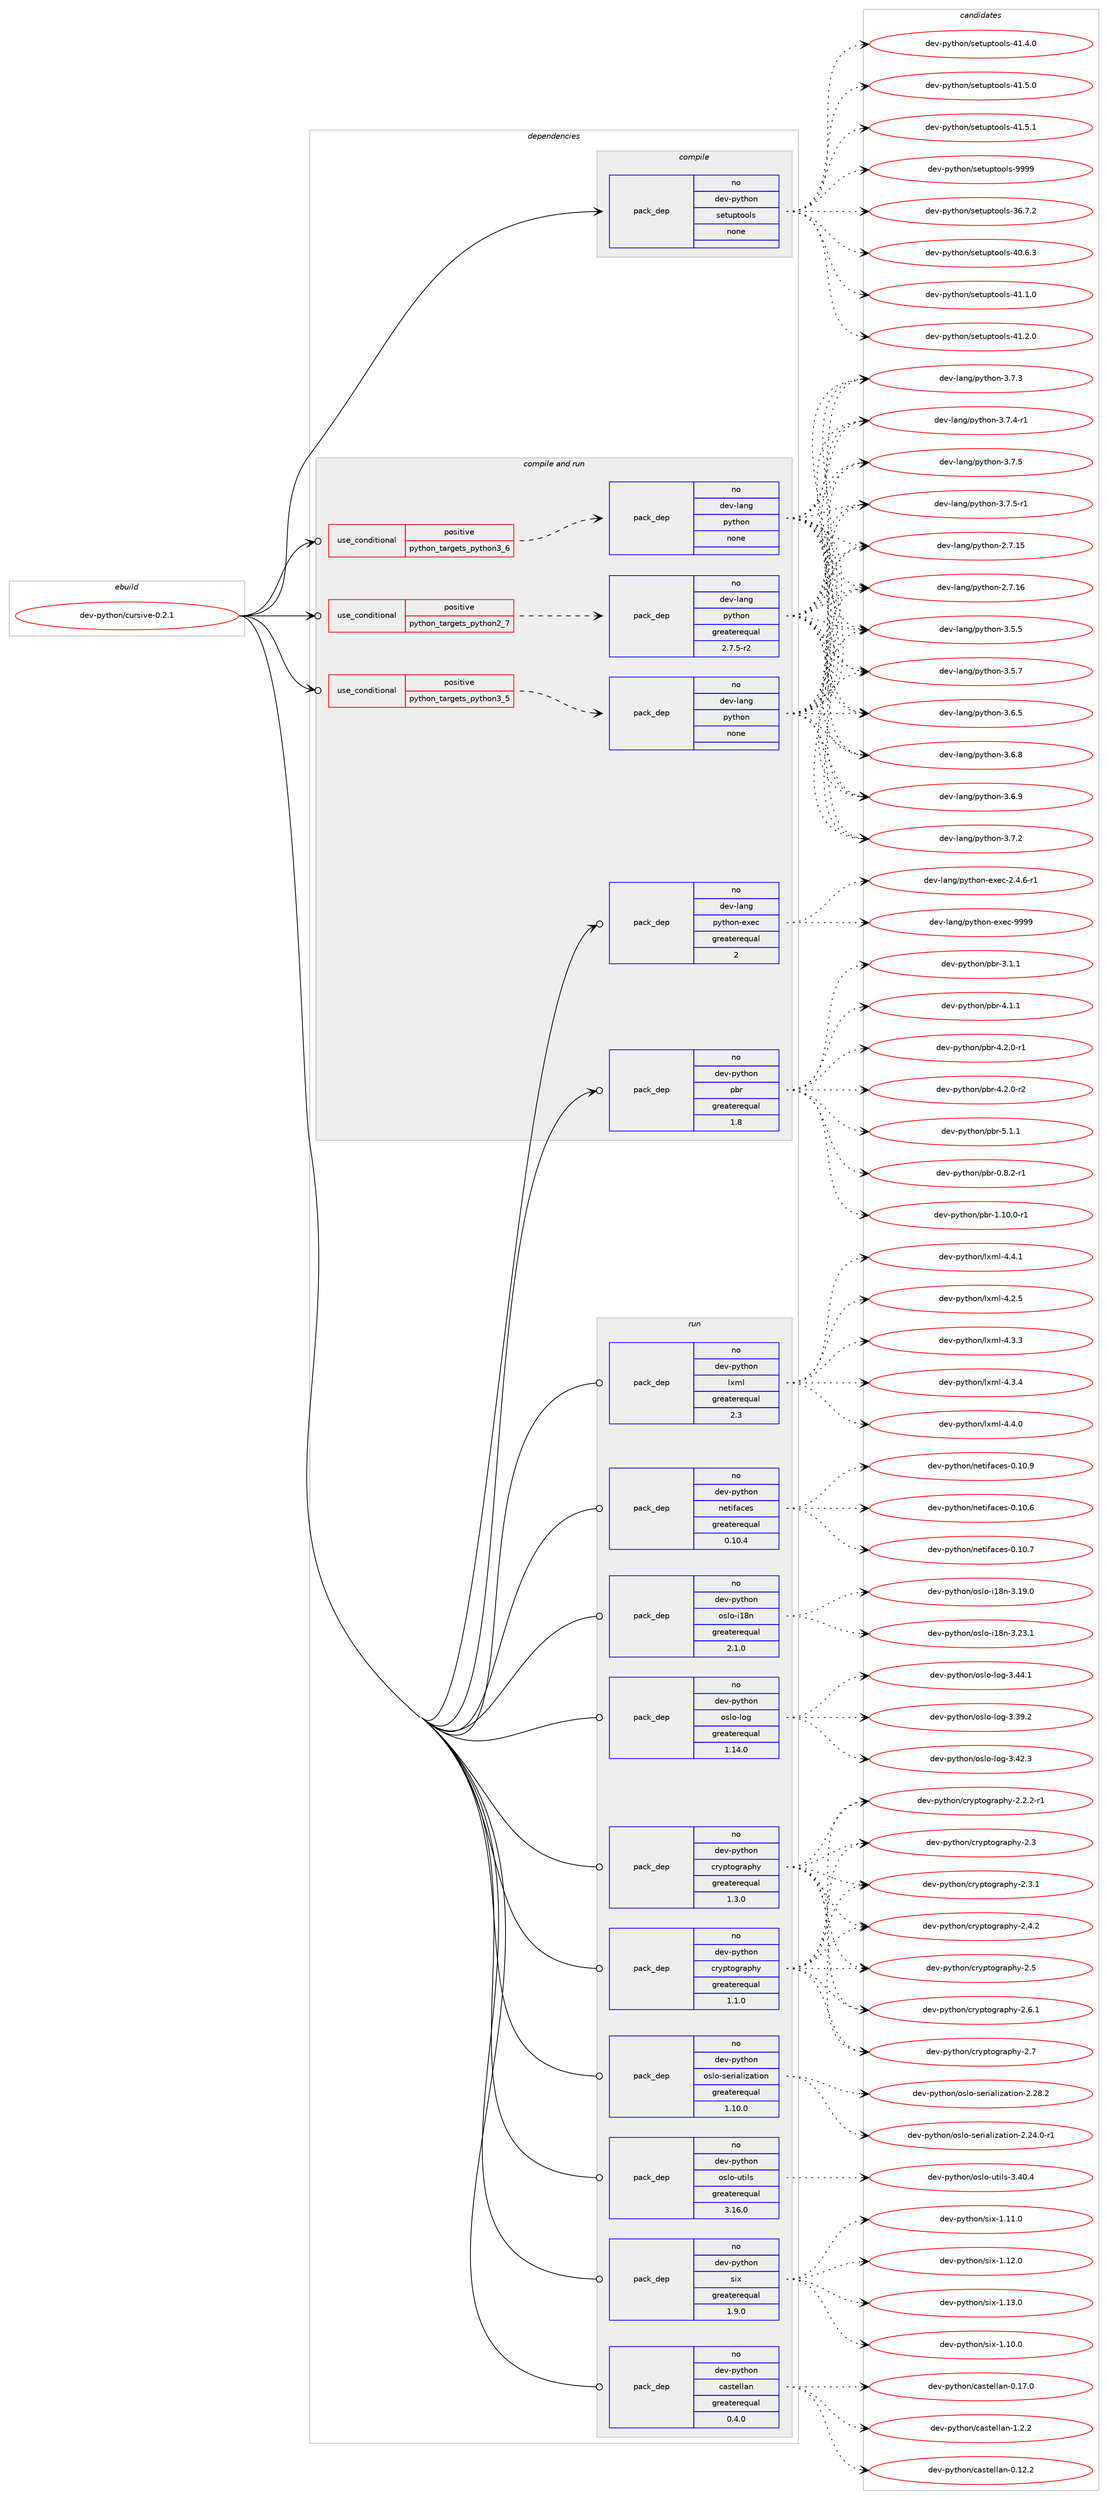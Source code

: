 digraph prolog {

# *************
# Graph options
# *************

newrank=true;
concentrate=true;
compound=true;
graph [rankdir=LR,fontname=Helvetica,fontsize=10,ranksep=1.5];#, ranksep=2.5, nodesep=0.2];
edge  [arrowhead=vee];
node  [fontname=Helvetica,fontsize=10];

# **********
# The ebuild
# **********

subgraph cluster_leftcol {
color=gray;
rank=same;
label=<<i>ebuild</i>>;
id [label="dev-python/cursive-0.2.1", color=red, width=4, href="../dev-python/cursive-0.2.1.svg"];
}

# ****************
# The dependencies
# ****************

subgraph cluster_midcol {
color=gray;
label=<<i>dependencies</i>>;
subgraph cluster_compile {
fillcolor="#eeeeee";
style=filled;
label=<<i>compile</i>>;
subgraph pack450746 {
dependency600685 [label=<<TABLE BORDER="0" CELLBORDER="1" CELLSPACING="0" CELLPADDING="4" WIDTH="220"><TR><TD ROWSPAN="6" CELLPADDING="30">pack_dep</TD></TR><TR><TD WIDTH="110">no</TD></TR><TR><TD>dev-python</TD></TR><TR><TD>setuptools</TD></TR><TR><TD>none</TD></TR><TR><TD></TD></TR></TABLE>>, shape=none, color=blue];
}
id:e -> dependency600685:w [weight=20,style="solid",arrowhead="vee"];
}
subgraph cluster_compileandrun {
fillcolor="#eeeeee";
style=filled;
label=<<i>compile and run</i>>;
subgraph cond138146 {
dependency600686 [label=<<TABLE BORDER="0" CELLBORDER="1" CELLSPACING="0" CELLPADDING="4"><TR><TD ROWSPAN="3" CELLPADDING="10">use_conditional</TD></TR><TR><TD>positive</TD></TR><TR><TD>python_targets_python2_7</TD></TR></TABLE>>, shape=none, color=red];
subgraph pack450747 {
dependency600687 [label=<<TABLE BORDER="0" CELLBORDER="1" CELLSPACING="0" CELLPADDING="4" WIDTH="220"><TR><TD ROWSPAN="6" CELLPADDING="30">pack_dep</TD></TR><TR><TD WIDTH="110">no</TD></TR><TR><TD>dev-lang</TD></TR><TR><TD>python</TD></TR><TR><TD>greaterequal</TD></TR><TR><TD>2.7.5-r2</TD></TR></TABLE>>, shape=none, color=blue];
}
dependency600686:e -> dependency600687:w [weight=20,style="dashed",arrowhead="vee"];
}
id:e -> dependency600686:w [weight=20,style="solid",arrowhead="odotvee"];
subgraph cond138147 {
dependency600688 [label=<<TABLE BORDER="0" CELLBORDER="1" CELLSPACING="0" CELLPADDING="4"><TR><TD ROWSPAN="3" CELLPADDING="10">use_conditional</TD></TR><TR><TD>positive</TD></TR><TR><TD>python_targets_python3_5</TD></TR></TABLE>>, shape=none, color=red];
subgraph pack450748 {
dependency600689 [label=<<TABLE BORDER="0" CELLBORDER="1" CELLSPACING="0" CELLPADDING="4" WIDTH="220"><TR><TD ROWSPAN="6" CELLPADDING="30">pack_dep</TD></TR><TR><TD WIDTH="110">no</TD></TR><TR><TD>dev-lang</TD></TR><TR><TD>python</TD></TR><TR><TD>none</TD></TR><TR><TD></TD></TR></TABLE>>, shape=none, color=blue];
}
dependency600688:e -> dependency600689:w [weight=20,style="dashed",arrowhead="vee"];
}
id:e -> dependency600688:w [weight=20,style="solid",arrowhead="odotvee"];
subgraph cond138148 {
dependency600690 [label=<<TABLE BORDER="0" CELLBORDER="1" CELLSPACING="0" CELLPADDING="4"><TR><TD ROWSPAN="3" CELLPADDING="10">use_conditional</TD></TR><TR><TD>positive</TD></TR><TR><TD>python_targets_python3_6</TD></TR></TABLE>>, shape=none, color=red];
subgraph pack450749 {
dependency600691 [label=<<TABLE BORDER="0" CELLBORDER="1" CELLSPACING="0" CELLPADDING="4" WIDTH="220"><TR><TD ROWSPAN="6" CELLPADDING="30">pack_dep</TD></TR><TR><TD WIDTH="110">no</TD></TR><TR><TD>dev-lang</TD></TR><TR><TD>python</TD></TR><TR><TD>none</TD></TR><TR><TD></TD></TR></TABLE>>, shape=none, color=blue];
}
dependency600690:e -> dependency600691:w [weight=20,style="dashed",arrowhead="vee"];
}
id:e -> dependency600690:w [weight=20,style="solid",arrowhead="odotvee"];
subgraph pack450750 {
dependency600692 [label=<<TABLE BORDER="0" CELLBORDER="1" CELLSPACING="0" CELLPADDING="4" WIDTH="220"><TR><TD ROWSPAN="6" CELLPADDING="30">pack_dep</TD></TR><TR><TD WIDTH="110">no</TD></TR><TR><TD>dev-lang</TD></TR><TR><TD>python-exec</TD></TR><TR><TD>greaterequal</TD></TR><TR><TD>2</TD></TR></TABLE>>, shape=none, color=blue];
}
id:e -> dependency600692:w [weight=20,style="solid",arrowhead="odotvee"];
subgraph pack450751 {
dependency600693 [label=<<TABLE BORDER="0" CELLBORDER="1" CELLSPACING="0" CELLPADDING="4" WIDTH="220"><TR><TD ROWSPAN="6" CELLPADDING="30">pack_dep</TD></TR><TR><TD WIDTH="110">no</TD></TR><TR><TD>dev-python</TD></TR><TR><TD>pbr</TD></TR><TR><TD>greaterequal</TD></TR><TR><TD>1.8</TD></TR></TABLE>>, shape=none, color=blue];
}
id:e -> dependency600693:w [weight=20,style="solid",arrowhead="odotvee"];
}
subgraph cluster_run {
fillcolor="#eeeeee";
style=filled;
label=<<i>run</i>>;
subgraph pack450752 {
dependency600694 [label=<<TABLE BORDER="0" CELLBORDER="1" CELLSPACING="0" CELLPADDING="4" WIDTH="220"><TR><TD ROWSPAN="6" CELLPADDING="30">pack_dep</TD></TR><TR><TD WIDTH="110">no</TD></TR><TR><TD>dev-python</TD></TR><TR><TD>castellan</TD></TR><TR><TD>greaterequal</TD></TR><TR><TD>0.4.0</TD></TR></TABLE>>, shape=none, color=blue];
}
id:e -> dependency600694:w [weight=20,style="solid",arrowhead="odot"];
subgraph pack450753 {
dependency600695 [label=<<TABLE BORDER="0" CELLBORDER="1" CELLSPACING="0" CELLPADDING="4" WIDTH="220"><TR><TD ROWSPAN="6" CELLPADDING="30">pack_dep</TD></TR><TR><TD WIDTH="110">no</TD></TR><TR><TD>dev-python</TD></TR><TR><TD>cryptography</TD></TR><TR><TD>greaterequal</TD></TR><TR><TD>1.1.0</TD></TR></TABLE>>, shape=none, color=blue];
}
id:e -> dependency600695:w [weight=20,style="solid",arrowhead="odot"];
subgraph pack450754 {
dependency600696 [label=<<TABLE BORDER="0" CELLBORDER="1" CELLSPACING="0" CELLPADDING="4" WIDTH="220"><TR><TD ROWSPAN="6" CELLPADDING="30">pack_dep</TD></TR><TR><TD WIDTH="110">no</TD></TR><TR><TD>dev-python</TD></TR><TR><TD>cryptography</TD></TR><TR><TD>greaterequal</TD></TR><TR><TD>1.3.0</TD></TR></TABLE>>, shape=none, color=blue];
}
id:e -> dependency600696:w [weight=20,style="solid",arrowhead="odot"];
subgraph pack450755 {
dependency600697 [label=<<TABLE BORDER="0" CELLBORDER="1" CELLSPACING="0" CELLPADDING="4" WIDTH="220"><TR><TD ROWSPAN="6" CELLPADDING="30">pack_dep</TD></TR><TR><TD WIDTH="110">no</TD></TR><TR><TD>dev-python</TD></TR><TR><TD>lxml</TD></TR><TR><TD>greaterequal</TD></TR><TR><TD>2.3</TD></TR></TABLE>>, shape=none, color=blue];
}
id:e -> dependency600697:w [weight=20,style="solid",arrowhead="odot"];
subgraph pack450756 {
dependency600698 [label=<<TABLE BORDER="0" CELLBORDER="1" CELLSPACING="0" CELLPADDING="4" WIDTH="220"><TR><TD ROWSPAN="6" CELLPADDING="30">pack_dep</TD></TR><TR><TD WIDTH="110">no</TD></TR><TR><TD>dev-python</TD></TR><TR><TD>netifaces</TD></TR><TR><TD>greaterequal</TD></TR><TR><TD>0.10.4</TD></TR></TABLE>>, shape=none, color=blue];
}
id:e -> dependency600698:w [weight=20,style="solid",arrowhead="odot"];
subgraph pack450757 {
dependency600699 [label=<<TABLE BORDER="0" CELLBORDER="1" CELLSPACING="0" CELLPADDING="4" WIDTH="220"><TR><TD ROWSPAN="6" CELLPADDING="30">pack_dep</TD></TR><TR><TD WIDTH="110">no</TD></TR><TR><TD>dev-python</TD></TR><TR><TD>oslo-i18n</TD></TR><TR><TD>greaterequal</TD></TR><TR><TD>2.1.0</TD></TR></TABLE>>, shape=none, color=blue];
}
id:e -> dependency600699:w [weight=20,style="solid",arrowhead="odot"];
subgraph pack450758 {
dependency600700 [label=<<TABLE BORDER="0" CELLBORDER="1" CELLSPACING="0" CELLPADDING="4" WIDTH="220"><TR><TD ROWSPAN="6" CELLPADDING="30">pack_dep</TD></TR><TR><TD WIDTH="110">no</TD></TR><TR><TD>dev-python</TD></TR><TR><TD>oslo-log</TD></TR><TR><TD>greaterequal</TD></TR><TR><TD>1.14.0</TD></TR></TABLE>>, shape=none, color=blue];
}
id:e -> dependency600700:w [weight=20,style="solid",arrowhead="odot"];
subgraph pack450759 {
dependency600701 [label=<<TABLE BORDER="0" CELLBORDER="1" CELLSPACING="0" CELLPADDING="4" WIDTH="220"><TR><TD ROWSPAN="6" CELLPADDING="30">pack_dep</TD></TR><TR><TD WIDTH="110">no</TD></TR><TR><TD>dev-python</TD></TR><TR><TD>oslo-serialization</TD></TR><TR><TD>greaterequal</TD></TR><TR><TD>1.10.0</TD></TR></TABLE>>, shape=none, color=blue];
}
id:e -> dependency600701:w [weight=20,style="solid",arrowhead="odot"];
subgraph pack450760 {
dependency600702 [label=<<TABLE BORDER="0" CELLBORDER="1" CELLSPACING="0" CELLPADDING="4" WIDTH="220"><TR><TD ROWSPAN="6" CELLPADDING="30">pack_dep</TD></TR><TR><TD WIDTH="110">no</TD></TR><TR><TD>dev-python</TD></TR><TR><TD>oslo-utils</TD></TR><TR><TD>greaterequal</TD></TR><TR><TD>3.16.0</TD></TR></TABLE>>, shape=none, color=blue];
}
id:e -> dependency600702:w [weight=20,style="solid",arrowhead="odot"];
subgraph pack450761 {
dependency600703 [label=<<TABLE BORDER="0" CELLBORDER="1" CELLSPACING="0" CELLPADDING="4" WIDTH="220"><TR><TD ROWSPAN="6" CELLPADDING="30">pack_dep</TD></TR><TR><TD WIDTH="110">no</TD></TR><TR><TD>dev-python</TD></TR><TR><TD>six</TD></TR><TR><TD>greaterequal</TD></TR><TR><TD>1.9.0</TD></TR></TABLE>>, shape=none, color=blue];
}
id:e -> dependency600703:w [weight=20,style="solid",arrowhead="odot"];
}
}

# **************
# The candidates
# **************

subgraph cluster_choices {
rank=same;
color=gray;
label=<<i>candidates</i>>;

subgraph choice450746 {
color=black;
nodesep=1;
choice100101118451121211161041111104711510111611711211611111110811545515446554650 [label="dev-python/setuptools-36.7.2", color=red, width=4,href="../dev-python/setuptools-36.7.2.svg"];
choice100101118451121211161041111104711510111611711211611111110811545524846544651 [label="dev-python/setuptools-40.6.3", color=red, width=4,href="../dev-python/setuptools-40.6.3.svg"];
choice100101118451121211161041111104711510111611711211611111110811545524946494648 [label="dev-python/setuptools-41.1.0", color=red, width=4,href="../dev-python/setuptools-41.1.0.svg"];
choice100101118451121211161041111104711510111611711211611111110811545524946504648 [label="dev-python/setuptools-41.2.0", color=red, width=4,href="../dev-python/setuptools-41.2.0.svg"];
choice100101118451121211161041111104711510111611711211611111110811545524946524648 [label="dev-python/setuptools-41.4.0", color=red, width=4,href="../dev-python/setuptools-41.4.0.svg"];
choice100101118451121211161041111104711510111611711211611111110811545524946534648 [label="dev-python/setuptools-41.5.0", color=red, width=4,href="../dev-python/setuptools-41.5.0.svg"];
choice100101118451121211161041111104711510111611711211611111110811545524946534649 [label="dev-python/setuptools-41.5.1", color=red, width=4,href="../dev-python/setuptools-41.5.1.svg"];
choice10010111845112121116104111110471151011161171121161111111081154557575757 [label="dev-python/setuptools-9999", color=red, width=4,href="../dev-python/setuptools-9999.svg"];
dependency600685:e -> choice100101118451121211161041111104711510111611711211611111110811545515446554650:w [style=dotted,weight="100"];
dependency600685:e -> choice100101118451121211161041111104711510111611711211611111110811545524846544651:w [style=dotted,weight="100"];
dependency600685:e -> choice100101118451121211161041111104711510111611711211611111110811545524946494648:w [style=dotted,weight="100"];
dependency600685:e -> choice100101118451121211161041111104711510111611711211611111110811545524946504648:w [style=dotted,weight="100"];
dependency600685:e -> choice100101118451121211161041111104711510111611711211611111110811545524946524648:w [style=dotted,weight="100"];
dependency600685:e -> choice100101118451121211161041111104711510111611711211611111110811545524946534648:w [style=dotted,weight="100"];
dependency600685:e -> choice100101118451121211161041111104711510111611711211611111110811545524946534649:w [style=dotted,weight="100"];
dependency600685:e -> choice10010111845112121116104111110471151011161171121161111111081154557575757:w [style=dotted,weight="100"];
}
subgraph choice450747 {
color=black;
nodesep=1;
choice10010111845108971101034711212111610411111045504655464953 [label="dev-lang/python-2.7.15", color=red, width=4,href="../dev-lang/python-2.7.15.svg"];
choice10010111845108971101034711212111610411111045504655464954 [label="dev-lang/python-2.7.16", color=red, width=4,href="../dev-lang/python-2.7.16.svg"];
choice100101118451089711010347112121116104111110455146534653 [label="dev-lang/python-3.5.5", color=red, width=4,href="../dev-lang/python-3.5.5.svg"];
choice100101118451089711010347112121116104111110455146534655 [label="dev-lang/python-3.5.7", color=red, width=4,href="../dev-lang/python-3.5.7.svg"];
choice100101118451089711010347112121116104111110455146544653 [label="dev-lang/python-3.6.5", color=red, width=4,href="../dev-lang/python-3.6.5.svg"];
choice100101118451089711010347112121116104111110455146544656 [label="dev-lang/python-3.6.8", color=red, width=4,href="../dev-lang/python-3.6.8.svg"];
choice100101118451089711010347112121116104111110455146544657 [label="dev-lang/python-3.6.9", color=red, width=4,href="../dev-lang/python-3.6.9.svg"];
choice100101118451089711010347112121116104111110455146554650 [label="dev-lang/python-3.7.2", color=red, width=4,href="../dev-lang/python-3.7.2.svg"];
choice100101118451089711010347112121116104111110455146554651 [label="dev-lang/python-3.7.3", color=red, width=4,href="../dev-lang/python-3.7.3.svg"];
choice1001011184510897110103471121211161041111104551465546524511449 [label="dev-lang/python-3.7.4-r1", color=red, width=4,href="../dev-lang/python-3.7.4-r1.svg"];
choice100101118451089711010347112121116104111110455146554653 [label="dev-lang/python-3.7.5", color=red, width=4,href="../dev-lang/python-3.7.5.svg"];
choice1001011184510897110103471121211161041111104551465546534511449 [label="dev-lang/python-3.7.5-r1", color=red, width=4,href="../dev-lang/python-3.7.5-r1.svg"];
dependency600687:e -> choice10010111845108971101034711212111610411111045504655464953:w [style=dotted,weight="100"];
dependency600687:e -> choice10010111845108971101034711212111610411111045504655464954:w [style=dotted,weight="100"];
dependency600687:e -> choice100101118451089711010347112121116104111110455146534653:w [style=dotted,weight="100"];
dependency600687:e -> choice100101118451089711010347112121116104111110455146534655:w [style=dotted,weight="100"];
dependency600687:e -> choice100101118451089711010347112121116104111110455146544653:w [style=dotted,weight="100"];
dependency600687:e -> choice100101118451089711010347112121116104111110455146544656:w [style=dotted,weight="100"];
dependency600687:e -> choice100101118451089711010347112121116104111110455146544657:w [style=dotted,weight="100"];
dependency600687:e -> choice100101118451089711010347112121116104111110455146554650:w [style=dotted,weight="100"];
dependency600687:e -> choice100101118451089711010347112121116104111110455146554651:w [style=dotted,weight="100"];
dependency600687:e -> choice1001011184510897110103471121211161041111104551465546524511449:w [style=dotted,weight="100"];
dependency600687:e -> choice100101118451089711010347112121116104111110455146554653:w [style=dotted,weight="100"];
dependency600687:e -> choice1001011184510897110103471121211161041111104551465546534511449:w [style=dotted,weight="100"];
}
subgraph choice450748 {
color=black;
nodesep=1;
choice10010111845108971101034711212111610411111045504655464953 [label="dev-lang/python-2.7.15", color=red, width=4,href="../dev-lang/python-2.7.15.svg"];
choice10010111845108971101034711212111610411111045504655464954 [label="dev-lang/python-2.7.16", color=red, width=4,href="../dev-lang/python-2.7.16.svg"];
choice100101118451089711010347112121116104111110455146534653 [label="dev-lang/python-3.5.5", color=red, width=4,href="../dev-lang/python-3.5.5.svg"];
choice100101118451089711010347112121116104111110455146534655 [label="dev-lang/python-3.5.7", color=red, width=4,href="../dev-lang/python-3.5.7.svg"];
choice100101118451089711010347112121116104111110455146544653 [label="dev-lang/python-3.6.5", color=red, width=4,href="../dev-lang/python-3.6.5.svg"];
choice100101118451089711010347112121116104111110455146544656 [label="dev-lang/python-3.6.8", color=red, width=4,href="../dev-lang/python-3.6.8.svg"];
choice100101118451089711010347112121116104111110455146544657 [label="dev-lang/python-3.6.9", color=red, width=4,href="../dev-lang/python-3.6.9.svg"];
choice100101118451089711010347112121116104111110455146554650 [label="dev-lang/python-3.7.2", color=red, width=4,href="../dev-lang/python-3.7.2.svg"];
choice100101118451089711010347112121116104111110455146554651 [label="dev-lang/python-3.7.3", color=red, width=4,href="../dev-lang/python-3.7.3.svg"];
choice1001011184510897110103471121211161041111104551465546524511449 [label="dev-lang/python-3.7.4-r1", color=red, width=4,href="../dev-lang/python-3.7.4-r1.svg"];
choice100101118451089711010347112121116104111110455146554653 [label="dev-lang/python-3.7.5", color=red, width=4,href="../dev-lang/python-3.7.5.svg"];
choice1001011184510897110103471121211161041111104551465546534511449 [label="dev-lang/python-3.7.5-r1", color=red, width=4,href="../dev-lang/python-3.7.5-r1.svg"];
dependency600689:e -> choice10010111845108971101034711212111610411111045504655464953:w [style=dotted,weight="100"];
dependency600689:e -> choice10010111845108971101034711212111610411111045504655464954:w [style=dotted,weight="100"];
dependency600689:e -> choice100101118451089711010347112121116104111110455146534653:w [style=dotted,weight="100"];
dependency600689:e -> choice100101118451089711010347112121116104111110455146534655:w [style=dotted,weight="100"];
dependency600689:e -> choice100101118451089711010347112121116104111110455146544653:w [style=dotted,weight="100"];
dependency600689:e -> choice100101118451089711010347112121116104111110455146544656:w [style=dotted,weight="100"];
dependency600689:e -> choice100101118451089711010347112121116104111110455146544657:w [style=dotted,weight="100"];
dependency600689:e -> choice100101118451089711010347112121116104111110455146554650:w [style=dotted,weight="100"];
dependency600689:e -> choice100101118451089711010347112121116104111110455146554651:w [style=dotted,weight="100"];
dependency600689:e -> choice1001011184510897110103471121211161041111104551465546524511449:w [style=dotted,weight="100"];
dependency600689:e -> choice100101118451089711010347112121116104111110455146554653:w [style=dotted,weight="100"];
dependency600689:e -> choice1001011184510897110103471121211161041111104551465546534511449:w [style=dotted,weight="100"];
}
subgraph choice450749 {
color=black;
nodesep=1;
choice10010111845108971101034711212111610411111045504655464953 [label="dev-lang/python-2.7.15", color=red, width=4,href="../dev-lang/python-2.7.15.svg"];
choice10010111845108971101034711212111610411111045504655464954 [label="dev-lang/python-2.7.16", color=red, width=4,href="../dev-lang/python-2.7.16.svg"];
choice100101118451089711010347112121116104111110455146534653 [label="dev-lang/python-3.5.5", color=red, width=4,href="../dev-lang/python-3.5.5.svg"];
choice100101118451089711010347112121116104111110455146534655 [label="dev-lang/python-3.5.7", color=red, width=4,href="../dev-lang/python-3.5.7.svg"];
choice100101118451089711010347112121116104111110455146544653 [label="dev-lang/python-3.6.5", color=red, width=4,href="../dev-lang/python-3.6.5.svg"];
choice100101118451089711010347112121116104111110455146544656 [label="dev-lang/python-3.6.8", color=red, width=4,href="../dev-lang/python-3.6.8.svg"];
choice100101118451089711010347112121116104111110455146544657 [label="dev-lang/python-3.6.9", color=red, width=4,href="../dev-lang/python-3.6.9.svg"];
choice100101118451089711010347112121116104111110455146554650 [label="dev-lang/python-3.7.2", color=red, width=4,href="../dev-lang/python-3.7.2.svg"];
choice100101118451089711010347112121116104111110455146554651 [label="dev-lang/python-3.7.3", color=red, width=4,href="../dev-lang/python-3.7.3.svg"];
choice1001011184510897110103471121211161041111104551465546524511449 [label="dev-lang/python-3.7.4-r1", color=red, width=4,href="../dev-lang/python-3.7.4-r1.svg"];
choice100101118451089711010347112121116104111110455146554653 [label="dev-lang/python-3.7.5", color=red, width=4,href="../dev-lang/python-3.7.5.svg"];
choice1001011184510897110103471121211161041111104551465546534511449 [label="dev-lang/python-3.7.5-r1", color=red, width=4,href="../dev-lang/python-3.7.5-r1.svg"];
dependency600691:e -> choice10010111845108971101034711212111610411111045504655464953:w [style=dotted,weight="100"];
dependency600691:e -> choice10010111845108971101034711212111610411111045504655464954:w [style=dotted,weight="100"];
dependency600691:e -> choice100101118451089711010347112121116104111110455146534653:w [style=dotted,weight="100"];
dependency600691:e -> choice100101118451089711010347112121116104111110455146534655:w [style=dotted,weight="100"];
dependency600691:e -> choice100101118451089711010347112121116104111110455146544653:w [style=dotted,weight="100"];
dependency600691:e -> choice100101118451089711010347112121116104111110455146544656:w [style=dotted,weight="100"];
dependency600691:e -> choice100101118451089711010347112121116104111110455146544657:w [style=dotted,weight="100"];
dependency600691:e -> choice100101118451089711010347112121116104111110455146554650:w [style=dotted,weight="100"];
dependency600691:e -> choice100101118451089711010347112121116104111110455146554651:w [style=dotted,weight="100"];
dependency600691:e -> choice1001011184510897110103471121211161041111104551465546524511449:w [style=dotted,weight="100"];
dependency600691:e -> choice100101118451089711010347112121116104111110455146554653:w [style=dotted,weight="100"];
dependency600691:e -> choice1001011184510897110103471121211161041111104551465546534511449:w [style=dotted,weight="100"];
}
subgraph choice450750 {
color=black;
nodesep=1;
choice10010111845108971101034711212111610411111045101120101994550465246544511449 [label="dev-lang/python-exec-2.4.6-r1", color=red, width=4,href="../dev-lang/python-exec-2.4.6-r1.svg"];
choice10010111845108971101034711212111610411111045101120101994557575757 [label="dev-lang/python-exec-9999", color=red, width=4,href="../dev-lang/python-exec-9999.svg"];
dependency600692:e -> choice10010111845108971101034711212111610411111045101120101994550465246544511449:w [style=dotted,weight="100"];
dependency600692:e -> choice10010111845108971101034711212111610411111045101120101994557575757:w [style=dotted,weight="100"];
}
subgraph choice450751 {
color=black;
nodesep=1;
choice1001011184511212111610411111047112981144548465646504511449 [label="dev-python/pbr-0.8.2-r1", color=red, width=4,href="../dev-python/pbr-0.8.2-r1.svg"];
choice100101118451121211161041111104711298114454946494846484511449 [label="dev-python/pbr-1.10.0-r1", color=red, width=4,href="../dev-python/pbr-1.10.0-r1.svg"];
choice100101118451121211161041111104711298114455146494649 [label="dev-python/pbr-3.1.1", color=red, width=4,href="../dev-python/pbr-3.1.1.svg"];
choice100101118451121211161041111104711298114455246494649 [label="dev-python/pbr-4.1.1", color=red, width=4,href="../dev-python/pbr-4.1.1.svg"];
choice1001011184511212111610411111047112981144552465046484511449 [label="dev-python/pbr-4.2.0-r1", color=red, width=4,href="../dev-python/pbr-4.2.0-r1.svg"];
choice1001011184511212111610411111047112981144552465046484511450 [label="dev-python/pbr-4.2.0-r2", color=red, width=4,href="../dev-python/pbr-4.2.0-r2.svg"];
choice100101118451121211161041111104711298114455346494649 [label="dev-python/pbr-5.1.1", color=red, width=4,href="../dev-python/pbr-5.1.1.svg"];
dependency600693:e -> choice1001011184511212111610411111047112981144548465646504511449:w [style=dotted,weight="100"];
dependency600693:e -> choice100101118451121211161041111104711298114454946494846484511449:w [style=dotted,weight="100"];
dependency600693:e -> choice100101118451121211161041111104711298114455146494649:w [style=dotted,weight="100"];
dependency600693:e -> choice100101118451121211161041111104711298114455246494649:w [style=dotted,weight="100"];
dependency600693:e -> choice1001011184511212111610411111047112981144552465046484511449:w [style=dotted,weight="100"];
dependency600693:e -> choice1001011184511212111610411111047112981144552465046484511450:w [style=dotted,weight="100"];
dependency600693:e -> choice100101118451121211161041111104711298114455346494649:w [style=dotted,weight="100"];
}
subgraph choice450752 {
color=black;
nodesep=1;
choice100101118451121211161041111104799971151161011081089711045484649504650 [label="dev-python/castellan-0.12.2", color=red, width=4,href="../dev-python/castellan-0.12.2.svg"];
choice100101118451121211161041111104799971151161011081089711045484649554648 [label="dev-python/castellan-0.17.0", color=red, width=4,href="../dev-python/castellan-0.17.0.svg"];
choice1001011184511212111610411111047999711511610110810897110454946504650 [label="dev-python/castellan-1.2.2", color=red, width=4,href="../dev-python/castellan-1.2.2.svg"];
dependency600694:e -> choice100101118451121211161041111104799971151161011081089711045484649504650:w [style=dotted,weight="100"];
dependency600694:e -> choice100101118451121211161041111104799971151161011081089711045484649554648:w [style=dotted,weight="100"];
dependency600694:e -> choice1001011184511212111610411111047999711511610110810897110454946504650:w [style=dotted,weight="100"];
}
subgraph choice450753 {
color=black;
nodesep=1;
choice100101118451121211161041111104799114121112116111103114971121041214550465046504511449 [label="dev-python/cryptography-2.2.2-r1", color=red, width=4,href="../dev-python/cryptography-2.2.2-r1.svg"];
choice1001011184511212111610411111047991141211121161111031149711210412145504651 [label="dev-python/cryptography-2.3", color=red, width=4,href="../dev-python/cryptography-2.3.svg"];
choice10010111845112121116104111110479911412111211611110311497112104121455046514649 [label="dev-python/cryptography-2.3.1", color=red, width=4,href="../dev-python/cryptography-2.3.1.svg"];
choice10010111845112121116104111110479911412111211611110311497112104121455046524650 [label="dev-python/cryptography-2.4.2", color=red, width=4,href="../dev-python/cryptography-2.4.2.svg"];
choice1001011184511212111610411111047991141211121161111031149711210412145504653 [label="dev-python/cryptography-2.5", color=red, width=4,href="../dev-python/cryptography-2.5.svg"];
choice10010111845112121116104111110479911412111211611110311497112104121455046544649 [label="dev-python/cryptography-2.6.1", color=red, width=4,href="../dev-python/cryptography-2.6.1.svg"];
choice1001011184511212111610411111047991141211121161111031149711210412145504655 [label="dev-python/cryptography-2.7", color=red, width=4,href="../dev-python/cryptography-2.7.svg"];
dependency600695:e -> choice100101118451121211161041111104799114121112116111103114971121041214550465046504511449:w [style=dotted,weight="100"];
dependency600695:e -> choice1001011184511212111610411111047991141211121161111031149711210412145504651:w [style=dotted,weight="100"];
dependency600695:e -> choice10010111845112121116104111110479911412111211611110311497112104121455046514649:w [style=dotted,weight="100"];
dependency600695:e -> choice10010111845112121116104111110479911412111211611110311497112104121455046524650:w [style=dotted,weight="100"];
dependency600695:e -> choice1001011184511212111610411111047991141211121161111031149711210412145504653:w [style=dotted,weight="100"];
dependency600695:e -> choice10010111845112121116104111110479911412111211611110311497112104121455046544649:w [style=dotted,weight="100"];
dependency600695:e -> choice1001011184511212111610411111047991141211121161111031149711210412145504655:w [style=dotted,weight="100"];
}
subgraph choice450754 {
color=black;
nodesep=1;
choice100101118451121211161041111104799114121112116111103114971121041214550465046504511449 [label="dev-python/cryptography-2.2.2-r1", color=red, width=4,href="../dev-python/cryptography-2.2.2-r1.svg"];
choice1001011184511212111610411111047991141211121161111031149711210412145504651 [label="dev-python/cryptography-2.3", color=red, width=4,href="../dev-python/cryptography-2.3.svg"];
choice10010111845112121116104111110479911412111211611110311497112104121455046514649 [label="dev-python/cryptography-2.3.1", color=red, width=4,href="../dev-python/cryptography-2.3.1.svg"];
choice10010111845112121116104111110479911412111211611110311497112104121455046524650 [label="dev-python/cryptography-2.4.2", color=red, width=4,href="../dev-python/cryptography-2.4.2.svg"];
choice1001011184511212111610411111047991141211121161111031149711210412145504653 [label="dev-python/cryptography-2.5", color=red, width=4,href="../dev-python/cryptography-2.5.svg"];
choice10010111845112121116104111110479911412111211611110311497112104121455046544649 [label="dev-python/cryptography-2.6.1", color=red, width=4,href="../dev-python/cryptography-2.6.1.svg"];
choice1001011184511212111610411111047991141211121161111031149711210412145504655 [label="dev-python/cryptography-2.7", color=red, width=4,href="../dev-python/cryptography-2.7.svg"];
dependency600696:e -> choice100101118451121211161041111104799114121112116111103114971121041214550465046504511449:w [style=dotted,weight="100"];
dependency600696:e -> choice1001011184511212111610411111047991141211121161111031149711210412145504651:w [style=dotted,weight="100"];
dependency600696:e -> choice10010111845112121116104111110479911412111211611110311497112104121455046514649:w [style=dotted,weight="100"];
dependency600696:e -> choice10010111845112121116104111110479911412111211611110311497112104121455046524650:w [style=dotted,weight="100"];
dependency600696:e -> choice1001011184511212111610411111047991141211121161111031149711210412145504653:w [style=dotted,weight="100"];
dependency600696:e -> choice10010111845112121116104111110479911412111211611110311497112104121455046544649:w [style=dotted,weight="100"];
dependency600696:e -> choice1001011184511212111610411111047991141211121161111031149711210412145504655:w [style=dotted,weight="100"];
}
subgraph choice450755 {
color=black;
nodesep=1;
choice1001011184511212111610411111047108120109108455246504653 [label="dev-python/lxml-4.2.5", color=red, width=4,href="../dev-python/lxml-4.2.5.svg"];
choice1001011184511212111610411111047108120109108455246514651 [label="dev-python/lxml-4.3.3", color=red, width=4,href="../dev-python/lxml-4.3.3.svg"];
choice1001011184511212111610411111047108120109108455246514652 [label="dev-python/lxml-4.3.4", color=red, width=4,href="../dev-python/lxml-4.3.4.svg"];
choice1001011184511212111610411111047108120109108455246524648 [label="dev-python/lxml-4.4.0", color=red, width=4,href="../dev-python/lxml-4.4.0.svg"];
choice1001011184511212111610411111047108120109108455246524649 [label="dev-python/lxml-4.4.1", color=red, width=4,href="../dev-python/lxml-4.4.1.svg"];
dependency600697:e -> choice1001011184511212111610411111047108120109108455246504653:w [style=dotted,weight="100"];
dependency600697:e -> choice1001011184511212111610411111047108120109108455246514651:w [style=dotted,weight="100"];
dependency600697:e -> choice1001011184511212111610411111047108120109108455246514652:w [style=dotted,weight="100"];
dependency600697:e -> choice1001011184511212111610411111047108120109108455246524648:w [style=dotted,weight="100"];
dependency600697:e -> choice1001011184511212111610411111047108120109108455246524649:w [style=dotted,weight="100"];
}
subgraph choice450756 {
color=black;
nodesep=1;
choice1001011184511212111610411111047110101116105102979910111545484649484654 [label="dev-python/netifaces-0.10.6", color=red, width=4,href="../dev-python/netifaces-0.10.6.svg"];
choice1001011184511212111610411111047110101116105102979910111545484649484655 [label="dev-python/netifaces-0.10.7", color=red, width=4,href="../dev-python/netifaces-0.10.7.svg"];
choice1001011184511212111610411111047110101116105102979910111545484649484657 [label="dev-python/netifaces-0.10.9", color=red, width=4,href="../dev-python/netifaces-0.10.9.svg"];
dependency600698:e -> choice1001011184511212111610411111047110101116105102979910111545484649484654:w [style=dotted,weight="100"];
dependency600698:e -> choice1001011184511212111610411111047110101116105102979910111545484649484655:w [style=dotted,weight="100"];
dependency600698:e -> choice1001011184511212111610411111047110101116105102979910111545484649484657:w [style=dotted,weight="100"];
}
subgraph choice450757 {
color=black;
nodesep=1;
choice100101118451121211161041111104711111510811145105495611045514649574648 [label="dev-python/oslo-i18n-3.19.0", color=red, width=4,href="../dev-python/oslo-i18n-3.19.0.svg"];
choice100101118451121211161041111104711111510811145105495611045514650514649 [label="dev-python/oslo-i18n-3.23.1", color=red, width=4,href="../dev-python/oslo-i18n-3.23.1.svg"];
dependency600699:e -> choice100101118451121211161041111104711111510811145105495611045514649574648:w [style=dotted,weight="100"];
dependency600699:e -> choice100101118451121211161041111104711111510811145105495611045514650514649:w [style=dotted,weight="100"];
}
subgraph choice450758 {
color=black;
nodesep=1;
choice10010111845112121116104111110471111151081114510811110345514651574650 [label="dev-python/oslo-log-3.39.2", color=red, width=4,href="../dev-python/oslo-log-3.39.2.svg"];
choice10010111845112121116104111110471111151081114510811110345514652504651 [label="dev-python/oslo-log-3.42.3", color=red, width=4,href="../dev-python/oslo-log-3.42.3.svg"];
choice10010111845112121116104111110471111151081114510811110345514652524649 [label="dev-python/oslo-log-3.44.1", color=red, width=4,href="../dev-python/oslo-log-3.44.1.svg"];
dependency600700:e -> choice10010111845112121116104111110471111151081114510811110345514651574650:w [style=dotted,weight="100"];
dependency600700:e -> choice10010111845112121116104111110471111151081114510811110345514652504651:w [style=dotted,weight="100"];
dependency600700:e -> choice10010111845112121116104111110471111151081114510811110345514652524649:w [style=dotted,weight="100"];
}
subgraph choice450759 {
color=black;
nodesep=1;
choice1001011184511212111610411111047111115108111451151011141059710810512297116105111110455046505246484511449 [label="dev-python/oslo-serialization-2.24.0-r1", color=red, width=4,href="../dev-python/oslo-serialization-2.24.0-r1.svg"];
choice100101118451121211161041111104711111510811145115101114105971081051229711610511111045504650564650 [label="dev-python/oslo-serialization-2.28.2", color=red, width=4,href="../dev-python/oslo-serialization-2.28.2.svg"];
dependency600701:e -> choice1001011184511212111610411111047111115108111451151011141059710810512297116105111110455046505246484511449:w [style=dotted,weight="100"];
dependency600701:e -> choice100101118451121211161041111104711111510811145115101114105971081051229711610511111045504650564650:w [style=dotted,weight="100"];
}
subgraph choice450760 {
color=black;
nodesep=1;
choice10010111845112121116104111110471111151081114511711610510811545514652484652 [label="dev-python/oslo-utils-3.40.4", color=red, width=4,href="../dev-python/oslo-utils-3.40.4.svg"];
dependency600702:e -> choice10010111845112121116104111110471111151081114511711610510811545514652484652:w [style=dotted,weight="100"];
}
subgraph choice450761 {
color=black;
nodesep=1;
choice100101118451121211161041111104711510512045494649484648 [label="dev-python/six-1.10.0", color=red, width=4,href="../dev-python/six-1.10.0.svg"];
choice100101118451121211161041111104711510512045494649494648 [label="dev-python/six-1.11.0", color=red, width=4,href="../dev-python/six-1.11.0.svg"];
choice100101118451121211161041111104711510512045494649504648 [label="dev-python/six-1.12.0", color=red, width=4,href="../dev-python/six-1.12.0.svg"];
choice100101118451121211161041111104711510512045494649514648 [label="dev-python/six-1.13.0", color=red, width=4,href="../dev-python/six-1.13.0.svg"];
dependency600703:e -> choice100101118451121211161041111104711510512045494649484648:w [style=dotted,weight="100"];
dependency600703:e -> choice100101118451121211161041111104711510512045494649494648:w [style=dotted,weight="100"];
dependency600703:e -> choice100101118451121211161041111104711510512045494649504648:w [style=dotted,weight="100"];
dependency600703:e -> choice100101118451121211161041111104711510512045494649514648:w [style=dotted,weight="100"];
}
}

}
